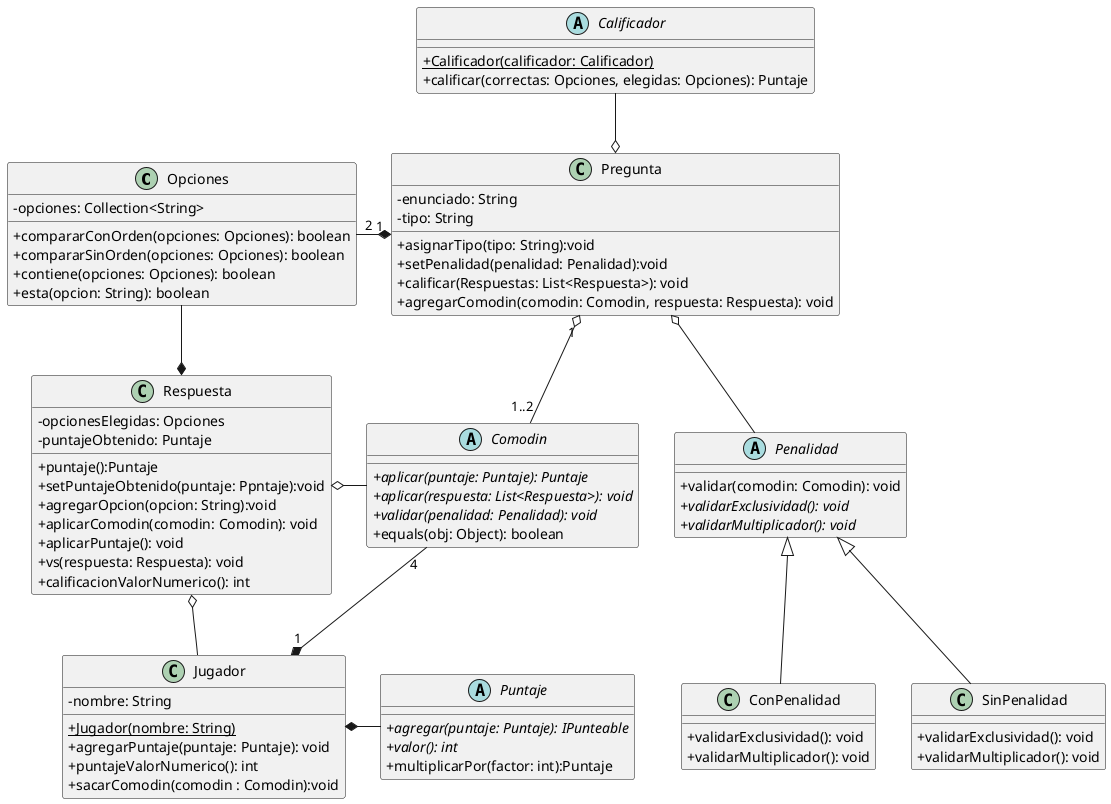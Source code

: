 @startuml
skinparam classAttributeIconSize 0

'Clases
Class Opciones{
    -opciones: Collection<String>
    +compararConOrden(opciones: Opciones): boolean
    +compararSinOrden(opciones: Opciones): boolean
    +contiene(opciones: Opciones): boolean
    +esta(opcion: String): boolean
}
Class Pregunta{
    -enunciado: String
    -tipo: String
    +asignarTipo(tipo: String):void
    +setPenalidad(penalidad: Penalidad):void
    +calificar(Respuestas: List<Respuesta>): void
    +agregarComodin(comodin: Comodin, respuesta: Respuesta): void
}

Class Respuesta{
    -opcionesElegidas: Opciones
    -puntajeObtenido: Puntaje
    +puntaje():Puntaje
    +setPuntajeObtenido(puntaje: Ppntaje):void
    +agregarOpcion(opcion: String):void
    +aplicarComodin(comodin: Comodin): void
    +aplicarPuntaje(): void
    +vs(respuesta: Respuesta): void
    +calificacionValorNumerico(): int
}

Class Jugador{
    -nombre: String
    +{Static}Jugador(nombre: String)
    +agregarPuntaje(puntaje: Puntaje): void
    +puntajeValorNumerico(): int
    +sacarComodin(comodin : Comodin):void
}

abstract Puntaje{
    +{abstract}agregar(puntaje: Puntaje): IPunteable
    +{abstract}valor(): int
    +multiplicarPor(factor: int):Puntaje
}



Abstract Class Comodin{
    +{abstract}aplicar(puntaje: Puntaje): Puntaje
    +{abstract}aplicar(respuesta: List<Respuesta>): void
    +{abstract}validar(penalidad: Penalidad): void
    +equals(obj: Object): boolean
}


Abstract Class Penalidad{
    +validar(comodin: Comodin): void
    +{abstract}validarExclusividad(): void
    +{abstract}validarMultiplicador(): void
}

Class ConPenalidad{
    +validarExclusividad(): void
    +validarMultiplicador(): void
}

Class SinPenalidad{
    +validarExclusividad(): void
    +validarMultiplicador(): void
}
Abstract Calificador{
    +{static}Calificador(calificador: Calificador)
    +calificar(correctas: Opciones, elegidas: Opciones): Puntaje
}
'Relaciones
Respuesta o-- Jugador
Respuesta *-up- Opciones
Respuesta o-right- Comodin

Pregunta "1" *-left- "2" Opciones
Pregunta "1" o-- "1..2" Comodin
Pregunta o-- Penalidad
Pregunta o-up- Calificador



ConPenalidad -up-|> Penalidad
SinPenalidad -up-|> Penalidad

Jugador *-right- Puntaje

Jugador "1" *-up- "4" Comodin

@enduml